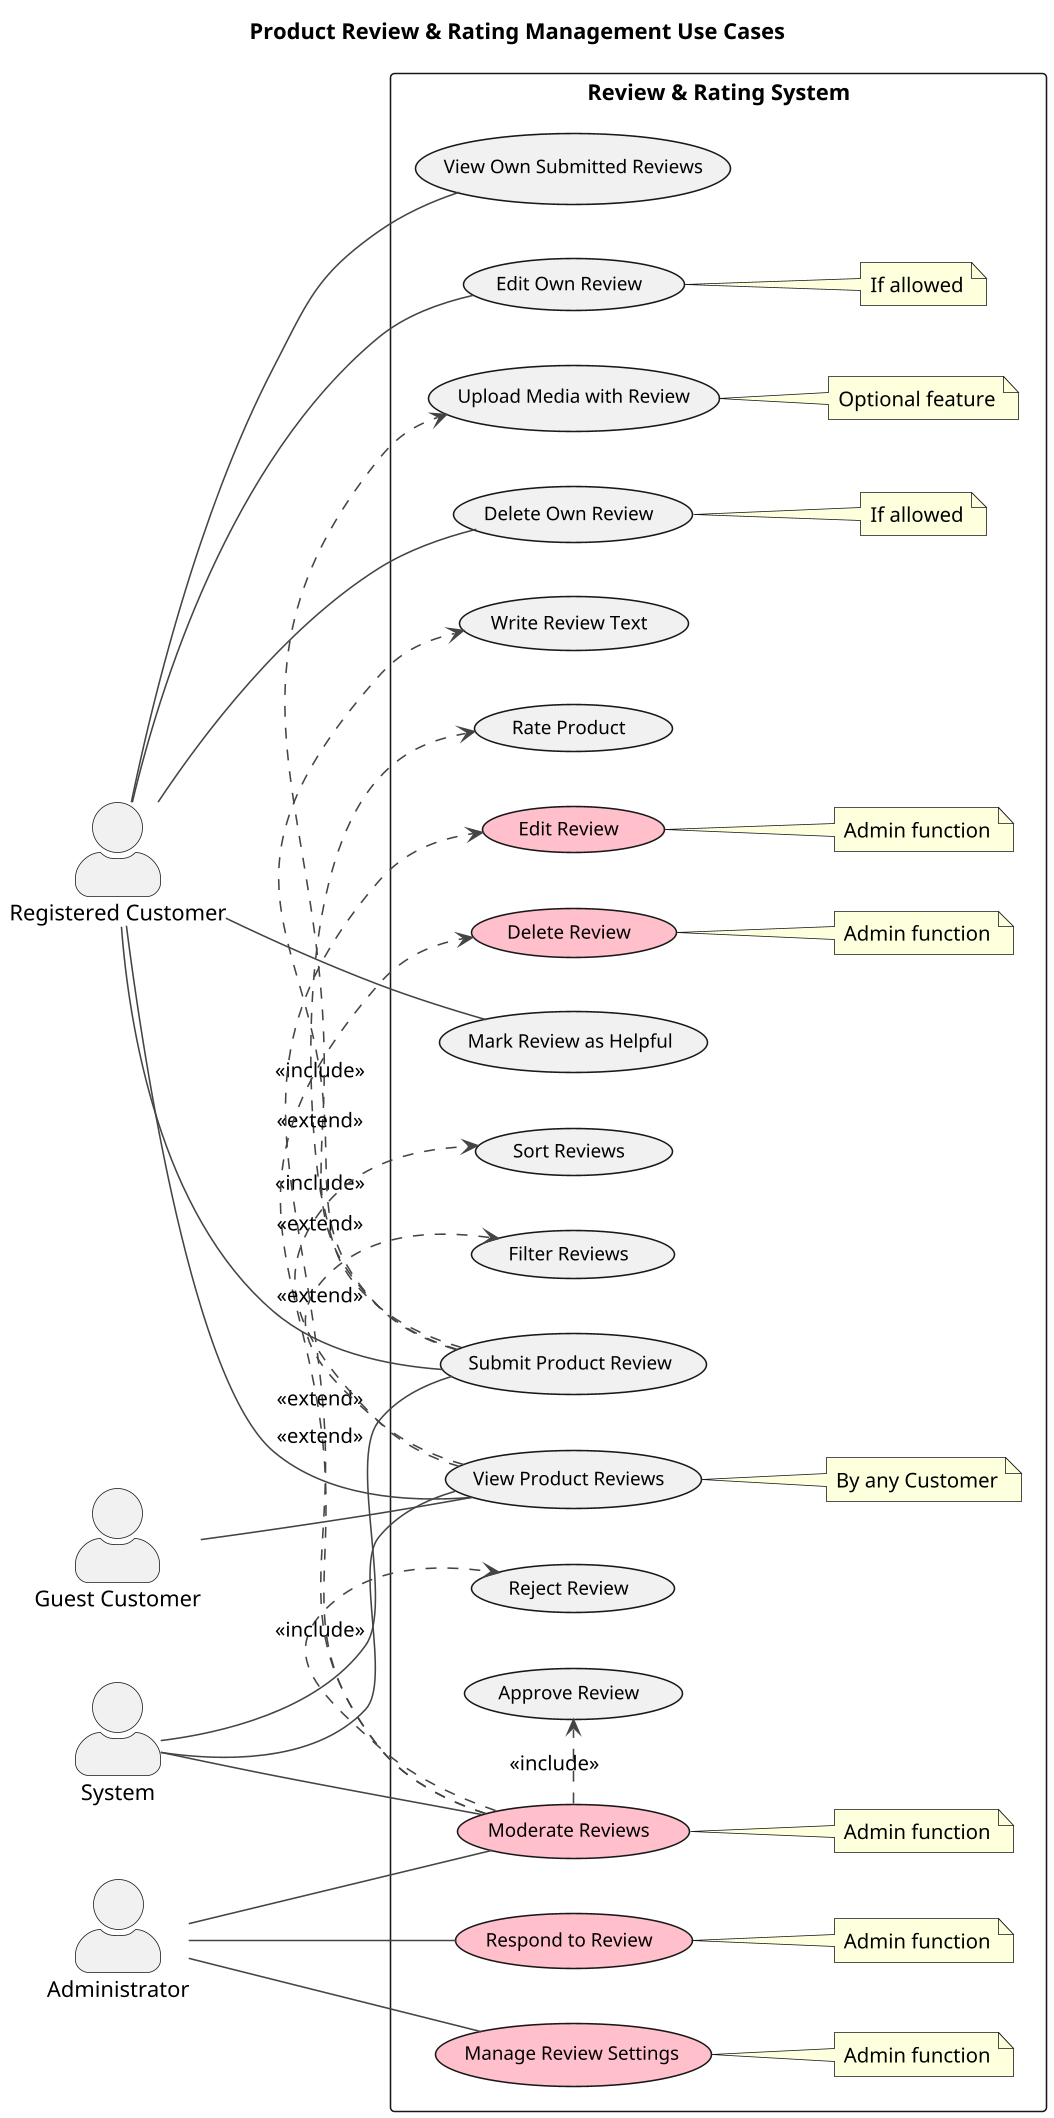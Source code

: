 @startuml product-review-rating-use-case
' Fix for clipping issues with comprehensive diagrams
skinparam Rankdir top-to-bottom
skinparam dpi 150
skinparam pageMargin 10
skinparam pageExternalColor white
scale max 2000 width

' Basic styling
skinparam ActorStyle awesome
skinparam ArrowColor #444444
skinparam shadowing false
skinparam defaultTextAlignment center
skinparam Handwritten false
skinparam UsecaseBorderThickness 1
skinparam UsecaseFontSize 12
skinparam ActorFontSize 14

title Product Review & Rating Management Use Cases

left to right direction

actor "Registered Customer" as RegUser
actor "Guest Customer" as GuestUser
actor "Administrator" as Admin
actor "System"

rectangle "Review & Rating System" {
  usecase "Submit Product Review" as UC_SubmitReview
  usecase "Rate Product" as UC_RateProduct
  usecase "Write Review Text" as UC_WriteText
  usecase "Upload Media with Review" as UC_UploadMediaReview
  note right of UC_UploadMediaReview: Optional feature
  usecase "View Own Submitted Reviews" as UC_ViewMyReviews
  usecase "Edit Own Review" as UC_EditMyReview
  note right of UC_EditMyReview: If allowed
  usecase "Delete Own Review" as UC_DeleteMyReview
  note right of UC_DeleteMyReview: If allowed
  
  usecase "View Product Reviews" as UC_ViewProductReviews
  note right of UC_ViewProductReviews: By any Customer
  usecase "Sort Reviews" as UC_SortReviews
  usecase "Filter Reviews" as UC_FilterReviews
  usecase "Mark Review as Helpful" as UC_MarkHelpful
  
  usecase "Moderate Reviews" as UC_ModerateReviews #pink
  note right of UC_ModerateReviews: Admin function
  usecase "Approve Review" as UC_ApproveReview
  usecase "Reject Review" as UC_RejectReview
  usecase "Edit Review" as UC_EditReview_Admin #pink
  note right of UC_EditReview_Admin: Admin function
  usecase "Delete Review" as UC_DeleteReview_Admin #pink
  note right of UC_DeleteReview_Admin: Admin function
  usecase "Respond to Review" as UC_RespondToReview_Admin #pink
  note right of UC_RespondToReview_Admin: Admin function
  usecase "Manage Review Settings" as UC_ManageReviewSettings #pink
  note right of UC_ManageReviewSettings: Admin function

  ' --- Registered Customer to Use Case Relationships ---
  RegUser -- UC_SubmitReview
  UC_SubmitReview .> UC_RateProduct : <<include>>
  UC_SubmitReview .> UC_WriteText : <<include>>
  UC_SubmitReview .> UC_UploadMediaReview : <<extend>>
  RegUser -- UC_ViewMyReviews
  RegUser -- UC_EditMyReview
  RegUser -- UC_DeleteMyReview
  RegUser -- UC_MarkHelpful
  RegUser -- UC_ViewProductReviews

  ' --- Guest Customer to Use Case Relationships ---
  GuestUser -- UC_ViewProductReviews
  
  

  ' --- Administrator to Use Case Relationships ---
  Admin -- UC_ModerateReviews
  UC_ModerateReviews .> UC_ApproveReview : <<include>>
  UC_ModerateReviews .> UC_RejectReview : <<include>>
  UC_ModerateReviews .> UC_EditReview_Admin : <<extend>>
  UC_ModerateReviews .> UC_DeleteReview_Admin : <<extend>>
  Admin -- UC_RespondToReview_Admin
  Admin -- UC_ManageReviewSettings

  ' --- General Customer (Guest or Registered) ---
  (UC_ViewProductReviews) .> UC_SortReviews : <<extend>>
  (UC_ViewProductReviews) .> UC_FilterReviews : <<extend>>

  ' --- System to Use Case Relationships ---
  System -- UC_SubmitReview
  System -- UC_ModerateReviews
  System -- UC_ViewProductReviews

}

@enduml
